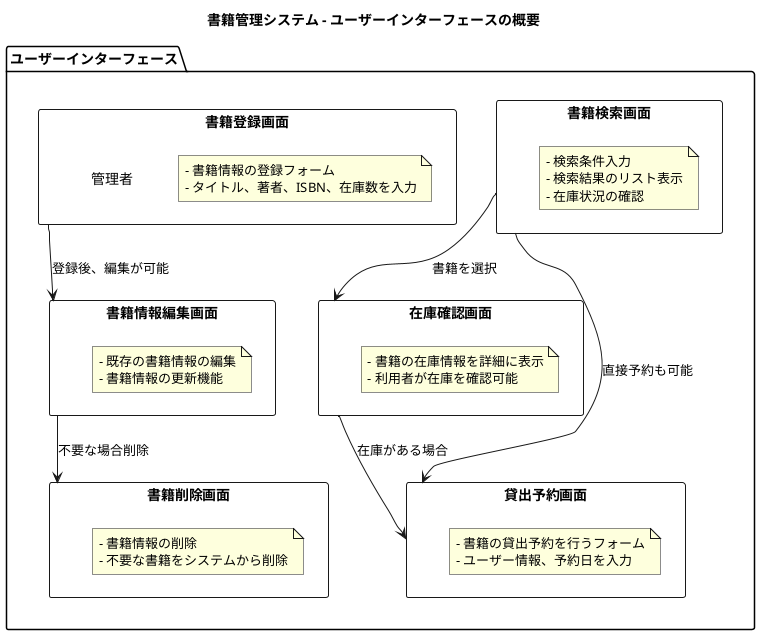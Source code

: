 @startuml
title 書籍管理システム - ユーザーインターフェースの概要

package "ユーザーインターフェース" {
    rectangle "書籍検索画面" as SearchScreen {
        note as SearchNote
            - 検索条件入力
            - 検索結果のリスト表示
            - 在庫状況の確認
        end note
    }

    rectangle "在庫確認画面" as InventoryScreen {
        note as InventoryNote
            - 書籍の在庫情報を詳細に表示
            - 利用者が在庫を確認可能
        end note
    }

    rectangle "貸出予約画面" as ReservationScreen {
        note as ReservationNote
            - 書籍の貸出予約を行うフォーム
            - ユーザー情報、予約日を入力
        end note
    }

    rectangle "書籍登録画面" as RegistrationScreen {
        note as RegistrationNote
            - 書籍情報の登録フォーム
            - タイトル、著者、ISBN、在庫数を入力
        end note
        label "管理者"
    }

    rectangle "書籍情報編集画面" as EditScreen {
        note as EditNote
            - 既存の書籍情報の編集
            - 書籍情報の更新機能
        end note
        label "管理者"
    }

    rectangle "書籍削除画面" as DeleteScreen {
        note as DeleteNote
            - 書籍情報の削除
            - 不要な書籍をシステムから削除
        end note
        label "管理者"
    }
}

' 各画面の関係を示す矢印
SearchScreen --> InventoryScreen : 書籍を選択
InventoryScreen --> ReservationScreen : 在庫がある場合
SearchScreen --> ReservationScreen : 直接予約も可能
RegistrationScreen --> EditScreen : 登録後、編集が可能
EditScreen --> DeleteScreen : 不要な場合削除
@enduml

